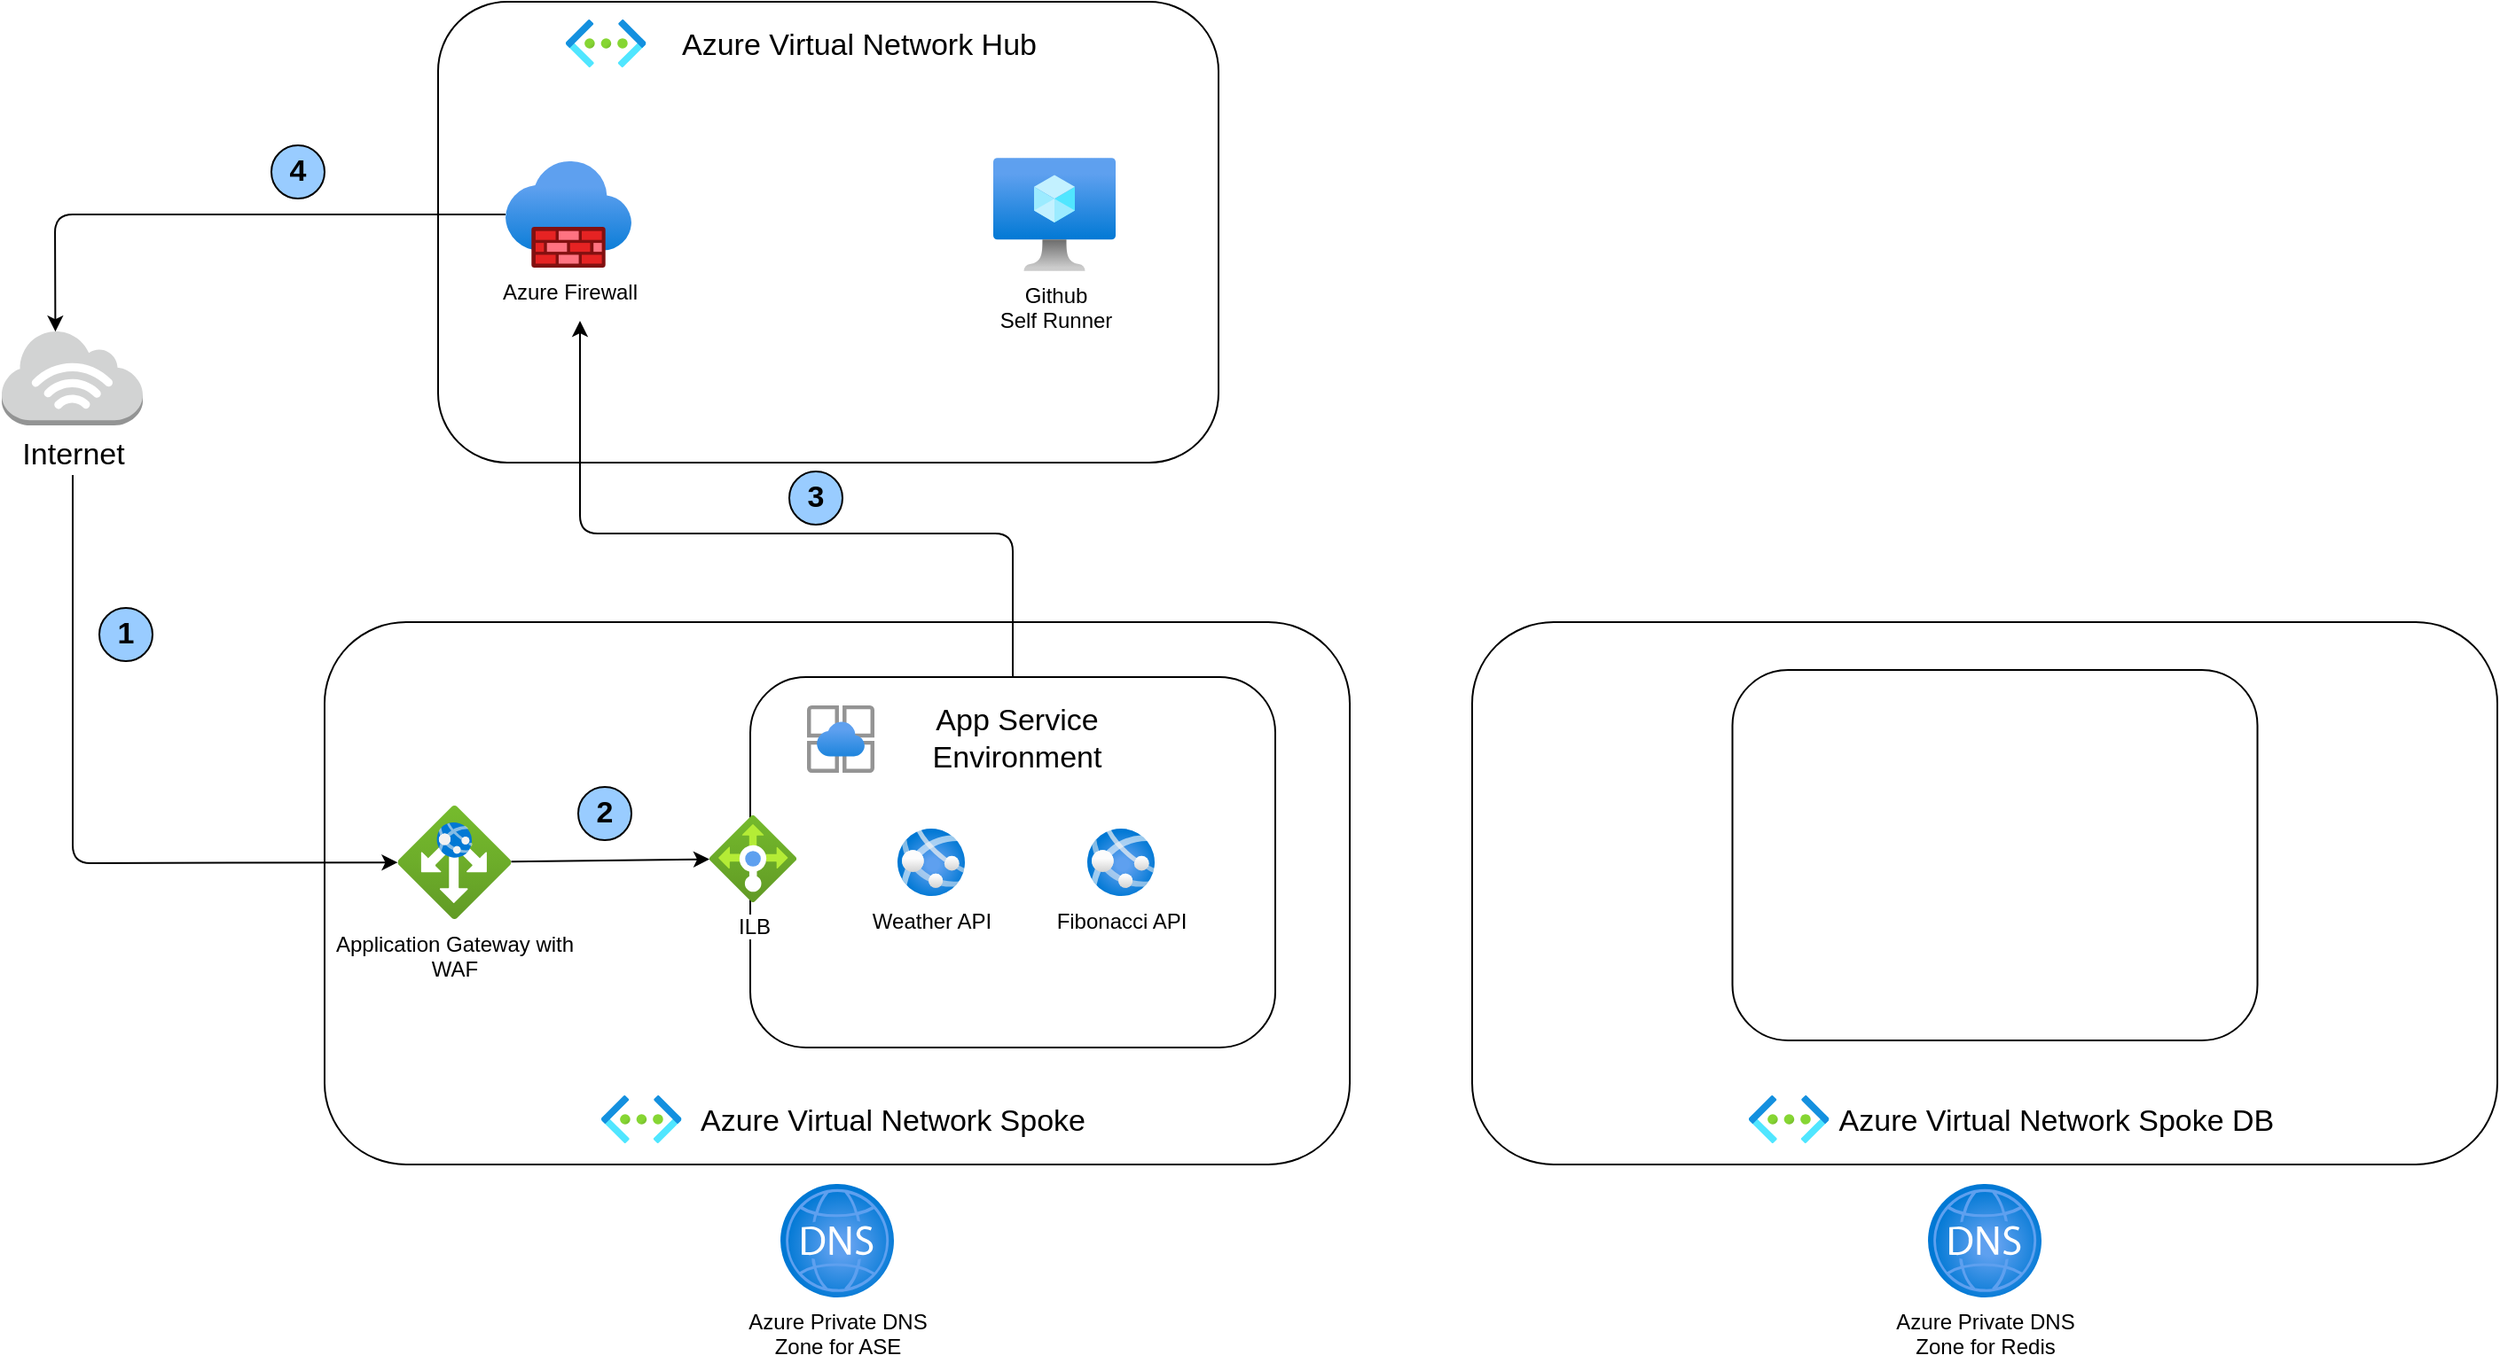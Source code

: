 <mxfile>
    <diagram id="5NqFW7M_PTOesCqyDeyE" name="Page-1">
        <mxGraphModel dx="1500" dy="782" grid="0" gridSize="10" guides="1" tooltips="1" connect="1" arrows="1" fold="1" page="0" pageScale="1" pageWidth="850" pageHeight="1100" math="0" shadow="0">
            <root>
                <mxCell id="0"/>
                <mxCell id="1" parent="0"/>
                <mxCell id="9" value="" style="rounded=1;whiteSpace=wrap;html=1;fillColor=none;" parent="1" vertex="1">
                    <mxGeometry x="120" y="374" width="578" height="306" as="geometry"/>
                </mxCell>
                <mxCell id="38" style="edgeStyle=none;html=1;fontSize=17;" parent="1" source="5" target="24" edge="1">
                    <mxGeometry relative="1" as="geometry"/>
                </mxCell>
                <mxCell id="5" value="Application Gateway with&lt;br&gt;WAF" style="aspect=fixed;html=1;points=[];align=center;image;fontSize=12;image=img/lib/azure2/networking/Application_Gateways.svg;" parent="1" vertex="1">
                    <mxGeometry x="161.23" y="477.5" width="64" height="64" as="geometry"/>
                </mxCell>
                <mxCell id="15" value="" style="rounded=1;whiteSpace=wrap;html=1;fillColor=none;" parent="1" vertex="1">
                    <mxGeometry x="184" y="24" width="440" height="260" as="geometry"/>
                </mxCell>
                <mxCell id="40" style="edgeStyle=none;html=1;entryX=0.38;entryY=0.02;entryDx=0;entryDy=0;entryPerimeter=0;fontSize=17;" parent="1" source="6" target="36" edge="1">
                    <mxGeometry relative="1" as="geometry">
                        <Array as="points">
                            <mxPoint x="-32" y="144"/>
                        </Array>
                    </mxGeometry>
                </mxCell>
                <mxCell id="6" value="Azure Firewall" style="aspect=fixed;html=1;points=[];align=center;image;fontSize=12;image=img/lib/azure2/networking/Firewalls.svg;" parent="1" vertex="1">
                    <mxGeometry x="222" y="114" width="71" height="60" as="geometry"/>
                </mxCell>
                <mxCell id="17" value="Azure Private DNS&lt;br&gt;Zone for ASE" style="aspect=fixed;html=1;points=[];align=center;image;fontSize=12;image=img/lib/azure2/networking/DNS_Zones.svg;fillColor=#E8E8E8;" parent="1" vertex="1">
                    <mxGeometry x="377" y="691" width="64" height="64" as="geometry"/>
                </mxCell>
                <mxCell id="29" value="" style="group" parent="1" vertex="1" connectable="0">
                    <mxGeometry x="337" y="405" width="319" height="209" as="geometry"/>
                </mxCell>
                <mxCell id="2" value="" style="aspect=fixed;html=1;points=[];align=center;image;fontSize=12;image=img/lib/azure2/app_services/App_Service_Environments.svg;" parent="29" vertex="1">
                    <mxGeometry x="55" y="16" width="38" height="38" as="geometry"/>
                </mxCell>
                <mxCell id="25" value="" style="rounded=1;whiteSpace=wrap;html=1;fillColor=none;" parent="29" vertex="1">
                    <mxGeometry x="23" width="296" height="209" as="geometry"/>
                </mxCell>
                <mxCell id="24" value="ILB" style="aspect=fixed;html=1;points=[];align=center;image;fontSize=12;image=img/lib/azure2/networking/Load_Balancers.svg;" parent="29" vertex="1">
                    <mxGeometry y="78" width="49" height="49" as="geometry"/>
                </mxCell>
                <mxCell id="26" value="Weather API" style="aspect=fixed;html=1;points=[];align=center;image;fontSize=12;image=img/lib/azure2/app_services/App_Services.svg;" parent="29" vertex="1">
                    <mxGeometry x="106" y="85.5" width="38" height="38" as="geometry"/>
                </mxCell>
                <mxCell id="27" value="Fibonacci API" style="aspect=fixed;html=1;points=[];align=center;image;fontSize=12;image=img/lib/azure2/app_services/App_Services.svg;" parent="29" vertex="1">
                    <mxGeometry x="213" y="85.5" width="38" height="38" as="geometry"/>
                </mxCell>
                <mxCell id="28" value="App Service &lt;br style=&quot;font-size: 17px&quot;&gt;Environment" style="text;html=1;resizable=0;autosize=1;align=center;verticalAlign=middle;points=[];fillColor=none;strokeColor=none;rounded=0;fontSize=17;" parent="29" vertex="1">
                    <mxGeometry x="120" y="13" width="105" height="44" as="geometry"/>
                </mxCell>
                <mxCell id="31" value="" style="group" parent="1" vertex="1" connectable="0">
                    <mxGeometry x="276" y="641" width="277.5" height="27" as="geometry"/>
                </mxCell>
                <mxCell id="8" value="" style="aspect=fixed;html=1;points=[];align=center;image;fontSize=12;image=img/lib/azure2/networking/Virtual_Networks.svg;" parent="31" vertex="1">
                    <mxGeometry width="45.23" height="27" as="geometry"/>
                </mxCell>
                <mxCell id="30" value="Azure Virtual Network Spoke" style="text;html=1;resizable=0;autosize=1;align=center;verticalAlign=middle;points=[];fillColor=none;strokeColor=none;rounded=0;fontSize=17;" parent="31" vertex="1">
                    <mxGeometry x="50.5" y="3" width="227" height="24" as="geometry"/>
                </mxCell>
                <mxCell id="32" value="" style="group" parent="1" vertex="1" connectable="0">
                    <mxGeometry x="256" y="34" width="277.5" height="27" as="geometry"/>
                </mxCell>
                <mxCell id="33" value="" style="aspect=fixed;html=1;points=[];align=center;image;fontSize=12;image=img/lib/azure2/networking/Virtual_Networks.svg;" parent="32" vertex="1">
                    <mxGeometry width="45.23" height="27" as="geometry"/>
                </mxCell>
                <mxCell id="34" value="Azure Virtual Network Hub" style="text;html=1;resizable=0;autosize=1;align=center;verticalAlign=middle;points=[];fillColor=none;strokeColor=none;rounded=0;fontSize=17;" parent="32" vertex="1">
                    <mxGeometry x="59.5" y="3" width="210" height="24" as="geometry"/>
                </mxCell>
                <mxCell id="35" value="Github&lt;br&gt;Self Runner" style="aspect=fixed;html=1;points=[];align=center;image;fontSize=12;image=img/lib/azure2/compute/Virtual_Machine.svg;fillColor=#B3B3B3;" parent="1" vertex="1">
                    <mxGeometry x="497" y="112" width="69" height="64" as="geometry"/>
                </mxCell>
                <mxCell id="37" style="edgeStyle=none;html=1;fontSize=17;" parent="1" target="5" edge="1">
                    <mxGeometry relative="1" as="geometry">
                        <mxPoint x="-22" y="291" as="sourcePoint"/>
                        <Array as="points">
                            <mxPoint x="-22" y="510"/>
                        </Array>
                    </mxGeometry>
                </mxCell>
                <mxCell id="36" value="Internet" style="outlineConnect=0;dashed=0;verticalLabelPosition=bottom;verticalAlign=top;align=center;html=1;shape=mxgraph.aws3.internet_3;fillColor=#D2D3D3;gradientColor=none;fontSize=17;" parent="1" vertex="1">
                    <mxGeometry x="-62" y="209" width="79.5" height="54" as="geometry"/>
                </mxCell>
                <mxCell id="39" style="edgeStyle=none;html=1;fontSize=17;exitX=0.5;exitY=0;exitDx=0;exitDy=0;" parent="1" source="25" edge="1">
                    <mxGeometry relative="1" as="geometry">
                        <mxPoint x="264" y="204" as="targetPoint"/>
                        <Array as="points">
                            <mxPoint x="508" y="324"/>
                            <mxPoint x="264" y="324"/>
                        </Array>
                    </mxGeometry>
                </mxCell>
                <mxCell id="41" value="1" style="ellipse;whiteSpace=wrap;html=1;aspect=fixed;fontSize=17;fillColor=#99CCFF;fontColor=#000000;fontStyle=1" parent="1" vertex="1">
                    <mxGeometry x="-7" y="366" width="30" height="30" as="geometry"/>
                </mxCell>
                <mxCell id="42" value="2" style="ellipse;whiteSpace=wrap;html=1;aspect=fixed;fontSize=17;fillColor=#99CCFF;fontColor=#000000;fontStyle=1" parent="1" vertex="1">
                    <mxGeometry x="263" y="467" width="30" height="30" as="geometry"/>
                </mxCell>
                <mxCell id="44" value="3" style="ellipse;whiteSpace=wrap;html=1;aspect=fixed;fontSize=17;fillColor=#99CCFF;fontColor=#000000;fontStyle=1" parent="1" vertex="1">
                    <mxGeometry x="382" y="289" width="30" height="30" as="geometry"/>
                </mxCell>
                <mxCell id="45" value="4" style="ellipse;whiteSpace=wrap;html=1;aspect=fixed;fontSize=17;fillColor=#99CCFF;fontColor=#000000;fontStyle=1" parent="1" vertex="1">
                    <mxGeometry x="90" y="105" width="30" height="30" as="geometry"/>
                </mxCell>
                <mxCell id="46" value="" style="rounded=1;whiteSpace=wrap;html=1;fillColor=none;" vertex="1" parent="1">
                    <mxGeometry x="767" y="374" width="578" height="306" as="geometry"/>
                </mxCell>
                <mxCell id="54" value="" style="group" vertex="1" connectable="0" parent="1">
                    <mxGeometry x="923" y="641" width="300.5" height="27" as="geometry"/>
                </mxCell>
                <mxCell id="55" value="" style="aspect=fixed;html=1;points=[];align=center;image;fontSize=12;image=img/lib/azure2/networking/Virtual_Networks.svg;" vertex="1" parent="54">
                    <mxGeometry width="45.23" height="27" as="geometry"/>
                </mxCell>
                <mxCell id="56" value="&amp;nbsp; &amp;nbsp; Azure Virtual Network Spoke DB" style="text;html=1;resizable=0;autosize=1;align=center;verticalAlign=middle;points=[];fillColor=none;strokeColor=none;rounded=0;fontSize=17;" vertex="1" parent="54">
                    <mxGeometry x="27.5" y="3" width="273" height="24" as="geometry"/>
                </mxCell>
                <mxCell id="49" value="" style="rounded=1;whiteSpace=wrap;html=1;fillColor=none;" vertex="1" parent="1">
                    <mxGeometry x="913.75" y="401" width="296" height="209" as="geometry"/>
                </mxCell>
                <mxCell id="57" value="Azure Private DNS&lt;br&gt;Zone for Redis" style="aspect=fixed;html=1;points=[];align=center;image;fontSize=12;image=img/lib/azure2/networking/DNS_Zones.svg;fillColor=#E8E8E8;" vertex="1" parent="1">
                    <mxGeometry x="1024" y="691" width="64" height="64" as="geometry"/>
                </mxCell>
            </root>
        </mxGraphModel>
    </diagram>
</mxfile>